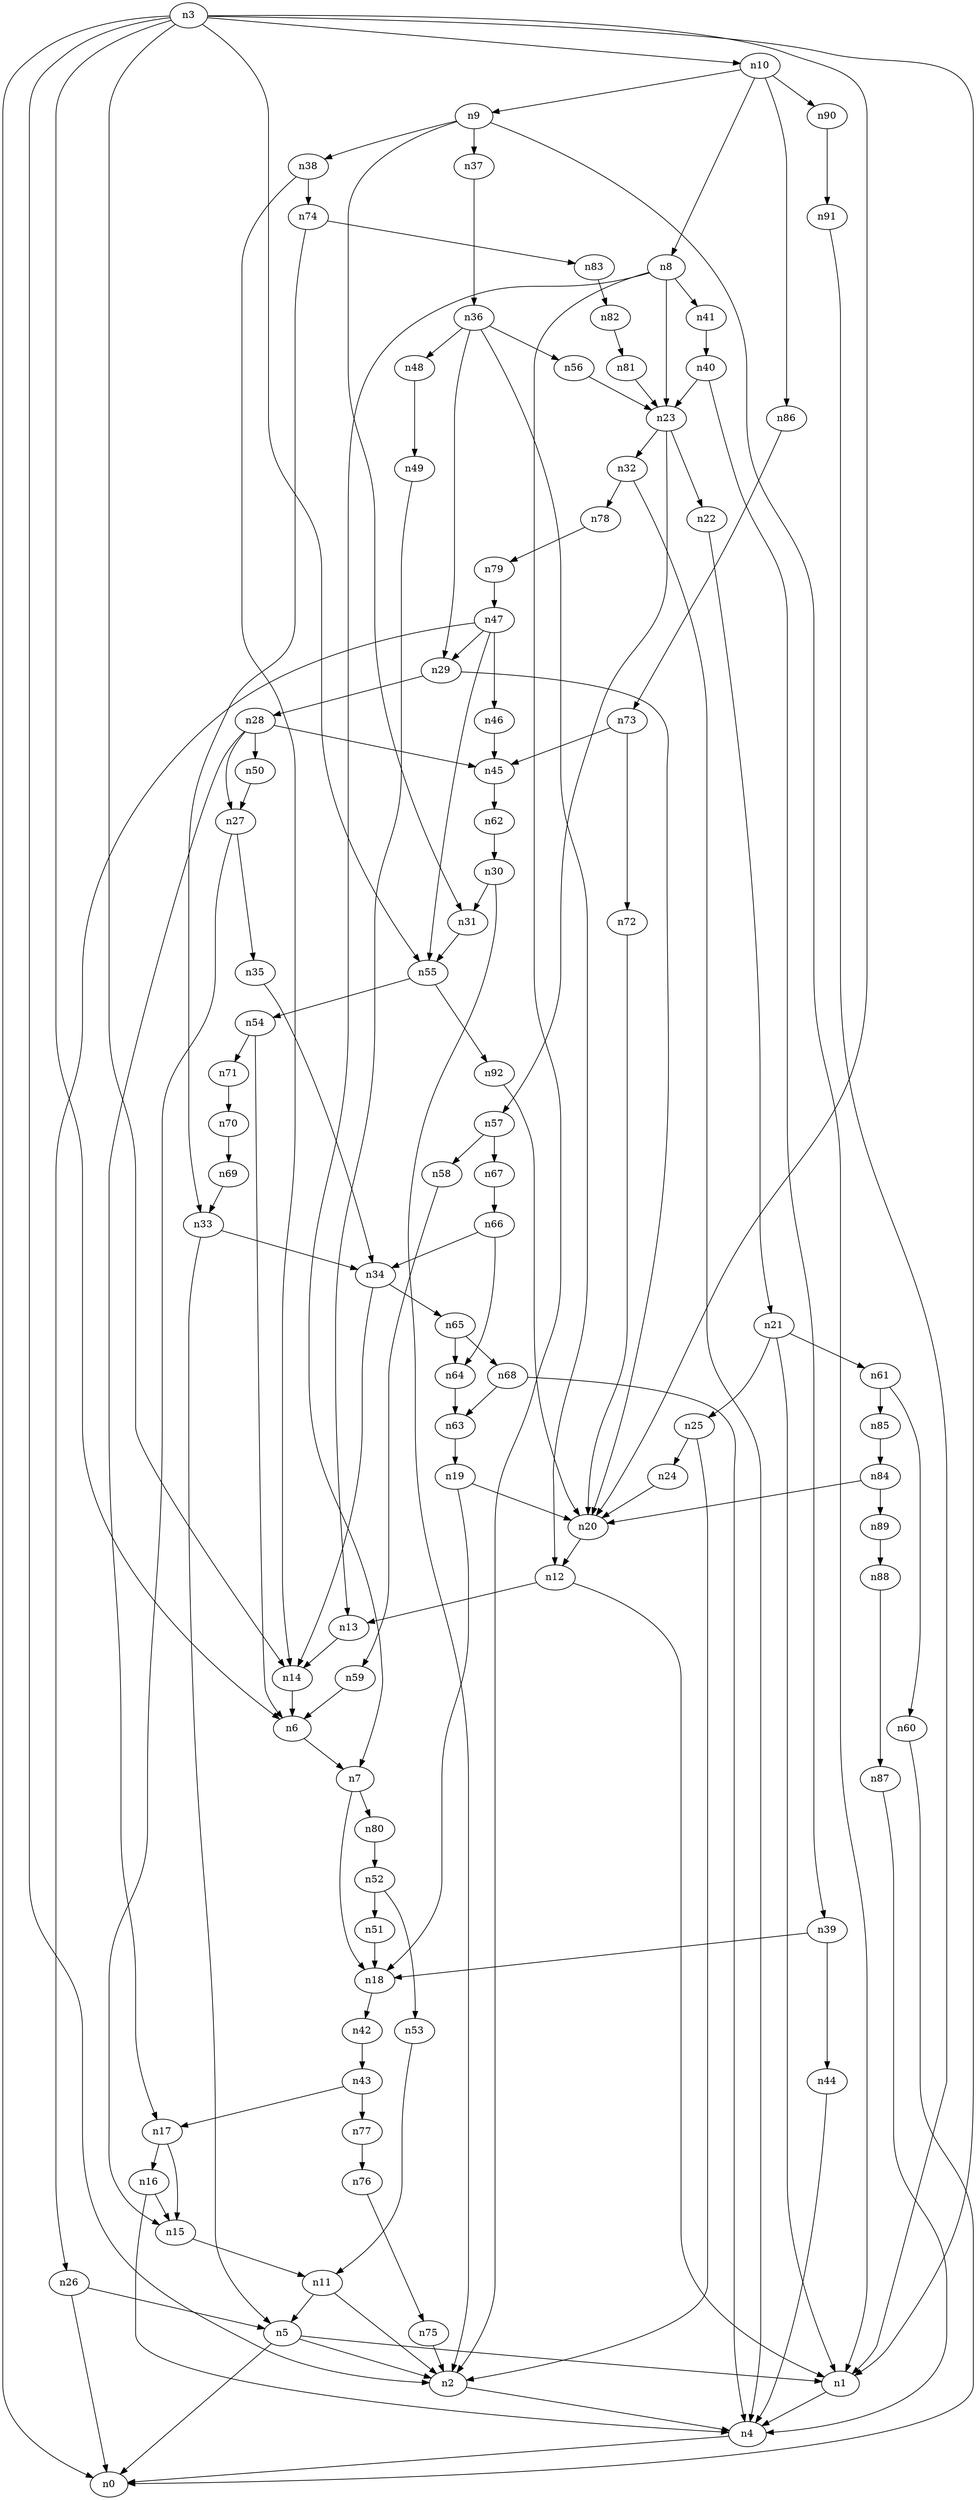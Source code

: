 digraph G {
	n1 -> n4	 [_graphml_id=e4];
	n2 -> n4	 [_graphml_id=e7];
	n3 -> n0	 [_graphml_id=e0];
	n3 -> n1	 [_graphml_id=e3];
	n3 -> n2	 [_graphml_id=e6];
	n3 -> n6	 [_graphml_id=e9];
	n3 -> n10	 [_graphml_id=e18];
	n3 -> n14	 [_graphml_id=e28];
	n3 -> n20	 [_graphml_id=e42];
	n3 -> n55	 [_graphml_id=e89];
	n4 -> n0	 [_graphml_id=e1];
	n5 -> n0	 [_graphml_id=e2];
	n5 -> n1	 [_graphml_id=e5];
	n5 -> n2	 [_graphml_id=e8];
	n6 -> n7	 [_graphml_id=e10];
	n7 -> n18	 [_graphml_id=e29];
	n7 -> n80	 [_graphml_id=e130];
	n8 -> n2	 [_graphml_id=e12];
	n8 -> n7	 [_graphml_id=e11];
	n8 -> n23	 [_graphml_id=e36];
	n8 -> n41	 [_graphml_id=e66];
	n9 -> n1	 [_graphml_id=e13];
	n9 -> n31	 [_graphml_id=e49];
	n9 -> n37	 [_graphml_id=e59];
	n9 -> n38	 [_graphml_id=e60];
	n10 -> n8	 [_graphml_id=e15];
	n10 -> n9	 [_graphml_id=e14];
	n10 -> n86	 [_graphml_id=e141];
	n10 -> n90	 [_graphml_id=e147];
	n11 -> n2	 [_graphml_id=e16];
	n11 -> n5	 [_graphml_id=e17];
	n12 -> n1	 [_graphml_id=e19];
	n12 -> n13	 [_graphml_id=e20];
	n13 -> n14	 [_graphml_id=e21];
	n14 -> n6	 [_graphml_id=e22];
	n15 -> n11	 [_graphml_id=e23];
	n16 -> n4	 [_graphml_id=e25];
	n16 -> n15	 [_graphml_id=e24];
	n17 -> n15	 [_graphml_id=e26];
	n17 -> n16	 [_graphml_id=e27];
	n18 -> n42	 [_graphml_id=e67];
	n19 -> n18	 [_graphml_id=e30];
	n19 -> n20	 [_graphml_id=e31];
	n20 -> n12	 [_graphml_id=e32];
	n21 -> n1	 [_graphml_id=e33];
	n21 -> n25	 [_graphml_id=e39];
	n21 -> n61	 [_graphml_id=e99];
	n22 -> n21	 [_graphml_id=e34];
	n23 -> n22	 [_graphml_id=e35];
	n23 -> n32	 [_graphml_id=e50];
	n23 -> n57	 [_graphml_id=e93];
	n24 -> n20	 [_graphml_id=e37];
	n25 -> n2	 [_graphml_id=e52];
	n25 -> n24	 [_graphml_id=e38];
	n26 -> n0	 [_graphml_id=e41];
	n26 -> n5	 [_graphml_id=e40];
	n27 -> n15	 [_graphml_id=e43];
	n27 -> n35	 [_graphml_id=e56];
	n28 -> n17	 [_graphml_id=e92];
	n28 -> n27	 [_graphml_id=e44];
	n28 -> n45	 [_graphml_id=e73];
	n28 -> n50	 [_graphml_id=e81];
	n29 -> n20	 [_graphml_id=e46];
	n29 -> n28	 [_graphml_id=e45];
	n30 -> n2	 [_graphml_id=e47];
	n30 -> n31	 [_graphml_id=e48];
	n31 -> n55	 [_graphml_id=e102];
	n32 -> n4	 [_graphml_id=e51];
	n32 -> n78	 [_graphml_id=e127];
	n33 -> n5	 [_graphml_id=e53];
	n33 -> n34	 [_graphml_id=e54];
	n34 -> n14	 [_graphml_id=e62];
	n34 -> n65	 [_graphml_id=e106];
	n35 -> n34	 [_graphml_id=e55];
	n36 -> n12	 [_graphml_id=e57];
	n36 -> n29	 [_graphml_id=e112];
	n36 -> n48	 [_graphml_id=e77];
	n36 -> n56	 [_graphml_id=e91];
	n37 -> n36	 [_graphml_id=e58];
	n38 -> n14	 [_graphml_id=e61];
	n38 -> n74	 [_graphml_id=e121];
	n39 -> n18	 [_graphml_id=e63];
	n39 -> n44	 [_graphml_id=e70];
	n40 -> n23	 [_graphml_id=e72];
	n40 -> n39	 [_graphml_id=e64];
	n41 -> n40	 [_graphml_id=e65];
	n42 -> n43	 [_graphml_id=e68];
	n43 -> n17	 [_graphml_id=e69];
	n43 -> n77	 [_graphml_id=e126];
	n44 -> n4	 [_graphml_id=e71];
	n45 -> n62	 [_graphml_id=e100];
	n46 -> n45	 [_graphml_id=e74];
	n47 -> n26	 [_graphml_id=e82];
	n47 -> n29	 [_graphml_id=e76];
	n47 -> n46	 [_graphml_id=e75];
	n47 -> n55	 [_graphml_id=e122];
	n48 -> n49	 [_graphml_id=e78];
	n49 -> n13	 [_graphml_id=e79];
	n50 -> n27	 [_graphml_id=e80];
	n51 -> n18	 [_graphml_id=e83];
	n52 -> n51	 [_graphml_id=e84];
	n52 -> n53	 [_graphml_id=e85];
	n53 -> n11	 [_graphml_id=e86];
	n54 -> n6	 [_graphml_id=e87];
	n54 -> n71	 [_graphml_id=e116];
	n55 -> n54	 [_graphml_id=e88];
	n55 -> n92	 [_graphml_id=e150];
	n56 -> n23	 [_graphml_id=e90];
	n57 -> n58	 [_graphml_id=e94];
	n57 -> n67	 [_graphml_id=e109];
	n58 -> n59	 [_graphml_id=e95];
	n59 -> n6	 [_graphml_id=e96];
	n60 -> n0	 [_graphml_id=e97];
	n61 -> n60	 [_graphml_id=e98];
	n61 -> n85	 [_graphml_id=e139];
	n62 -> n30	 [_graphml_id=e101];
	n63 -> n19	 [_graphml_id=e103];
	n64 -> n63	 [_graphml_id=e104];
	n65 -> n64	 [_graphml_id=e105];
	n65 -> n68	 [_graphml_id=e132];
	n66 -> n34	 [_graphml_id=e142];
	n66 -> n64	 [_graphml_id=e107];
	n67 -> n66	 [_graphml_id=e108];
	n68 -> n4	 [_graphml_id=e111];
	n68 -> n63	 [_graphml_id=e110];
	n69 -> n33	 [_graphml_id=e113];
	n70 -> n69	 [_graphml_id=e114];
	n71 -> n70	 [_graphml_id=e115];
	n72 -> n20	 [_graphml_id=e117];
	n73 -> n45	 [_graphml_id=e119];
	n73 -> n72	 [_graphml_id=e118];
	n74 -> n33	 [_graphml_id=e120];
	n74 -> n83	 [_graphml_id=e136];
	n75 -> n2	 [_graphml_id=e123];
	n76 -> n75	 [_graphml_id=e124];
	n77 -> n76	 [_graphml_id=e125];
	n78 -> n79	 [_graphml_id=e128];
	n79 -> n47	 [_graphml_id=e129];
	n80 -> n52	 [_graphml_id=e131];
	n81 -> n23	 [_graphml_id=e133];
	n82 -> n81	 [_graphml_id=e134];
	n83 -> n82	 [_graphml_id=e135];
	n84 -> n20	 [_graphml_id=e137];
	n84 -> n89	 [_graphml_id=e146];
	n85 -> n84	 [_graphml_id=e138];
	n86 -> n73	 [_graphml_id=e140];
	n87 -> n4	 [_graphml_id=e143];
	n88 -> n87	 [_graphml_id=e144];
	n89 -> n88	 [_graphml_id=e145];
	n90 -> n91	 [_graphml_id=e148];
	n91 -> n1	 [_graphml_id=e149];
	n92 -> n20	 [_graphml_id=e151];
}
